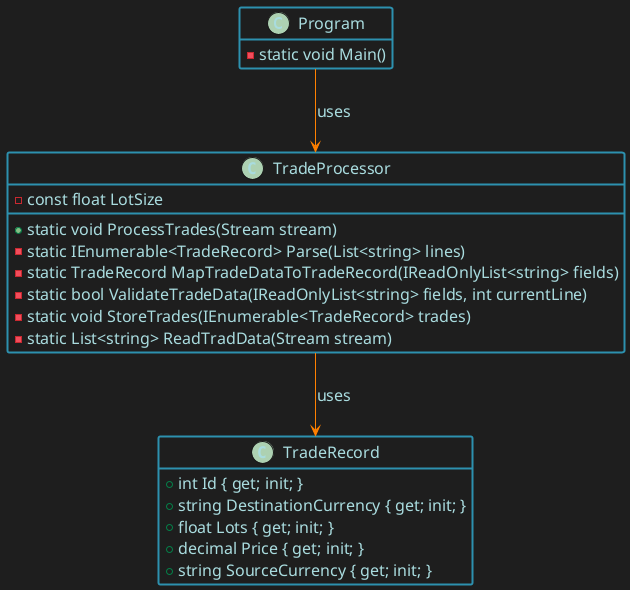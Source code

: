 ﻿@startuml
skinparam backgroundColor  #1E1E1E
skinparam DefaultFontColor #A9DCDF
skinparam DefaultFontSize 16
skinparam DefaultFontName JetBrains Mono

skinparam class {
  BackgroundColor #1E1E1E
  BorderColor #2D91AF
  ArrowColor #FF8000
  BorderThickness 2
}

skinparam package {
  BackgroundColor #0
  BorderColor #2D91AF
}

skinparam note {
  BackgroundColor #565656
  BorderColor #F78782
  FontColor #A9DCDF
}
hide empty members

class Program {
    - static void Main()
}

class TradeRecord {
    + int Id { get; init; }
    + string DestinationCurrency { get; init; }
    + float Lots { get; init; }
    + decimal Price { get; init; }
    + string SourceCurrency { get; init; }
}

class TradeProcessor {
    - const float LotSize
    + static void ProcessTrades(Stream stream)
    - static IEnumerable<TradeRecord> Parse(List<string> lines)
    - static TradeRecord MapTradeDataToTradeRecord(IReadOnlyList<string> fields)
    - static bool ValidateTradeData(IReadOnlyList<string> fields, int currentLine)
    - static void StoreTrades(IEnumerable<TradeRecord> trades)
    - static List<string> ReadTradData(Stream stream)
}

Program --> TradeProcessor : uses
TradeProcessor --> TradeRecord : uses

@enduml
